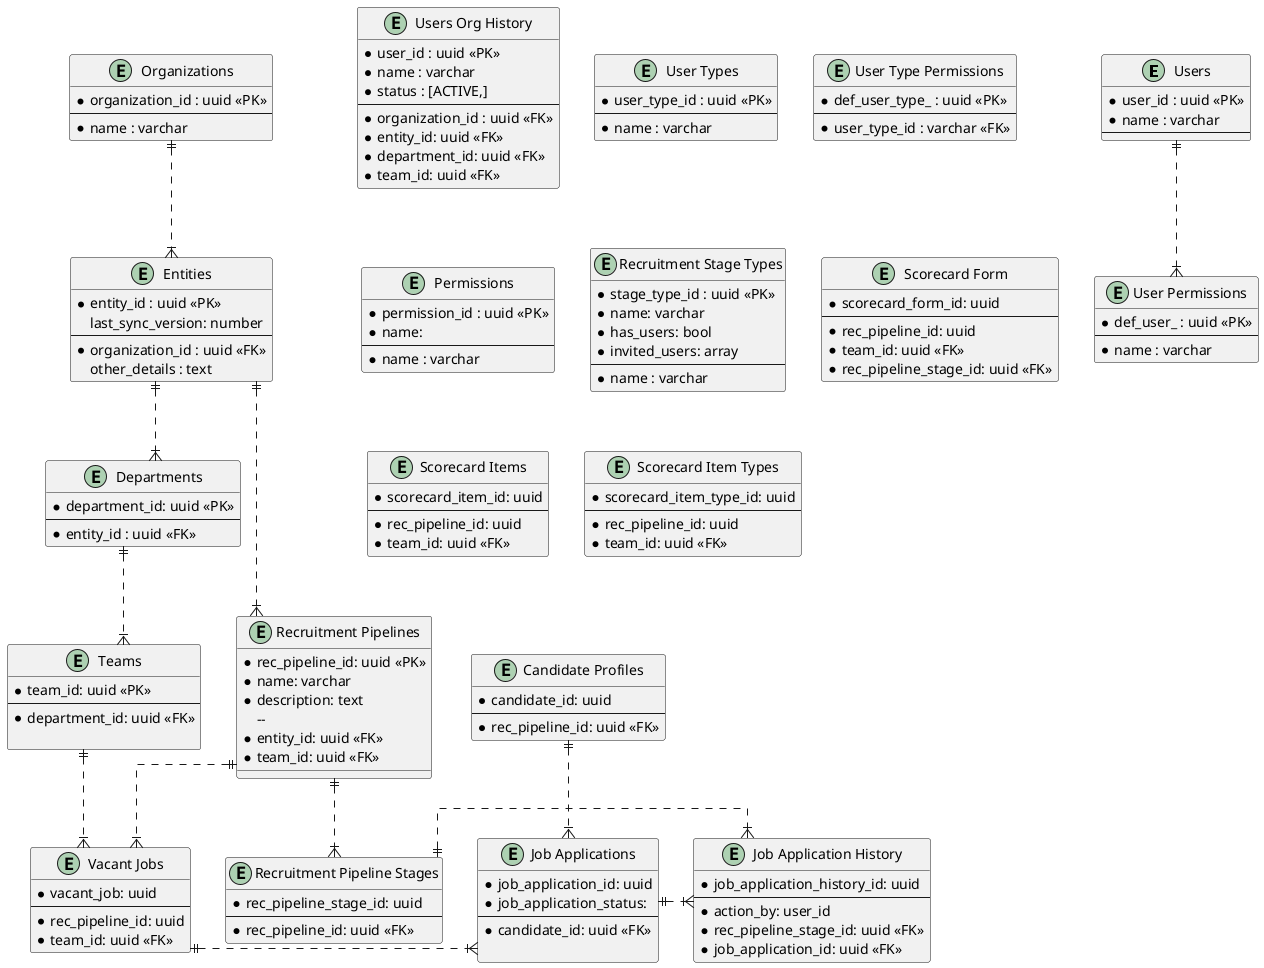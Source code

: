 @startuml

' hide the spot
' hide circle
' avoid problems with angled crows feet
skinparam linetype ortho

entity "Users" as _users {
  *user_id : uuid <<PK>>
  *name : varchar
  --
}

entity "Users Org History" as _user_org_history {
  *user_id : uuid <<PK>>
  *name : varchar
  *status : [ACTIVE,]
  --
  *organization_id : uuid <<FK>>
  *entity_id: uuid <<FK>>
  *department_id: uuid <<FK>>
  *team_id: uuid <<FK>>
}

entity "User Types" as _user_types {
  *user_type_id : uuid <<PK>>
  --
  *name : varchar
}

entity "User Type Permissions" as _user_type_permissions {
  *def_user_type_ : uuid <<PK>>
  --
  *user_type_id : varchar <<FK>>
}

entity "User Permissions" as _user_permissions {
  *def_user_ : uuid <<PK>>
  --
  *name : varchar
}

entity "Permissions" as _permissions {
  *permission_id : uuid <<PK>>
  *name:
  --
  *name : varchar
}

entity "Organizations" as _organizations {
  *organization_id : uuid <<PK>>
  --
  *name : varchar
}

entity "Entities" as _entities {
  *entity_id : uuid <<PK>>
  last_sync_version: number
  --
  *organization_id : uuid <<FK>>
  other_details : text
}

entity "Departments" as _departments {
  *department_id: uuid <<PK>>
  --
  *entity_id : uuid <<FK>>
}

entity "Teams" as _teams {
    *team_id: uuid <<PK>>
  --
  *department_id: uuid <<FK>>

}

entity "Recruitment Pipelines" as _rec_pipelines {
  *rec_pipeline_id: uuid <<PK>>
  *name: varchar
  *description: text
    --
  *entity_id: uuid <<FK>>
  *team_id: uuid <<FK>>

}

entity "Recruitment Pipeline Stages" as _rec_pipeline_stages {
  *rec_pipeline_stage_id: uuid
  --
  *rec_pipeline_id: uuid <<FK>>
}

entity "Recruitment Stage Types" as _stage_types {
  *stage_type_id : uuid <<PK>>
  *name: varchar
  *has_users: bool
  *invited_users: array
  --
  *name : varchar
}

entity "Vacant Jobs" as _vacant_jobs {
  *vacant_job: uuid
  --
  *rec_pipeline_id: uuid
  *team_id: uuid <<FK>>
}

entity "Job Applications" as _job_applications{
  *job_application_id: uuid
  *job_application_status: 
--
  *candidate_id: uuid <<FK>>

}

entity "Job Application History" as _job_application_history{
  *job_application_history_id: uuid
--
  *action_by: user_id
  *rec_pipeline_stage_id: uuid <<FK>>
  *job_application_id: uuid <<FK>>
}

entity "Candidate Profiles" as _candidate_profiles {
    *candidate_id: uuid
  --
    *rec_pipeline_id: uuid <<FK>>
}

entity "Scorecard Form" as _scorecard_structure {
  *scorecard_form_id: uuid
  --
  *rec_pipeline_id: uuid
  *team_id: uuid <<FK>>
  *rec_pipeline_stage_id: uuid <<FK>>
}

entity "Scorecard Items" as _scorecard_items {
  *scorecard_item_id: uuid
  --
  *rec_pipeline_id: uuid
  *team_id: uuid <<FK>>
}

entity "Scorecard Item Types" as _scorecard_item_types {
  *scorecard_item_type_id: uuid
  --
  *rec_pipeline_id: uuid
  *team_id: uuid <<FK>>
}


_organizations ||..|{ _entities

_entities ||..|{ _rec_pipelines
_entities ||..|{ _departments

_departments ||..|{ _teams

_teams ||..|{ _vacant_jobs

_rec_pipelines ||..|{ _vacant_jobs
_rec_pipelines ||..|{ _rec_pipeline_stages

_vacant_jobs ||.|{ _job_applications

_job_applications ||.|{ _job_application_history
_rec_pipeline_stages ||.|{ _job_application_history


_candidate_profiles ||..|{ _job_applications

' User Permissions
_users ||..|{ _user_permissions


@enduml
